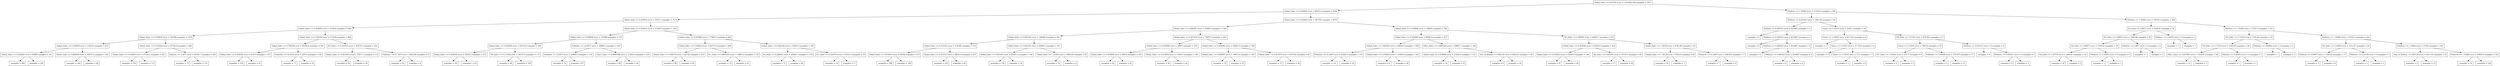 digraph Tree{
 node [shape=box] ;
0 [label="Global_Sales <= 2.67194\ error = 1.01036e+06\ nsamples = 5557"] ; 
1 [label="Global_Sales <= 0.439032\ error = 902312\ nsamples = 5248"] ; 
0 -> 1;
2 [label="Global_Sales <= 0.439032\ error = 553711\ nsamples = 3178"] ; 
1 -> 2;
3 [label="Global_Sales <= 0.524839\ error = 337859\ nsamples = 1943"] ; 
2 -> 3;
4 [label="Global_Sales <= 0.524839\ error = 225368\ nsamples = 1279"] ; 
3 -> 4;
5 [label="Global_Sales <= 0.524839\ error = 134316\ nsamples = 833"] ; 
4 -> 5;
6 [label="Global_Sales <= 0.524839\ error = 83689\ nsamples = 541"] ; 
5 -> 6;
7 [label=" nsamples = 348"] ; 
6 -> 7;
8 [label=" nsamples = 193"] ; 
6 -> 8;
9 [label="Global_Sales <= 0.644839\ error = 49637.4\ nsamples = 292"] ; 
5 -> 9;
10 [label=" nsamples = 204"] ; 
9 -> 10;
11 [label=" nsamples = 88"] ; 
9 -> 11;
12 [label="Global_Sales <= 0.353226\ error = 87726.6\ nsamples = 446"] ; 
4 -> 12;
13 [label="Global_Sales <= 0.342903\ error = 47230.2\ nsamples = 241"] ; 
12 -> 13;
14 [label=" nsamples = 128"] ; 
13 -> 14;
15 [label=" nsamples = 113"] ; 
13 -> 15;
16 [label="Platform <= 3.3871\ error = 40181.7\ nsamples = 205"] ; 
12 -> 16;
17 [label=" nsamples = 73"] ; 
16 -> 17;
18 [label=" nsamples = 132"] ; 
16 -> 18;
19 [label="Global_Sales <= 0.782258\ error = 111639\ nsamples = 664"] ; 
3 -> 19;
20 [label="Global_Sales <= 0.782258\ error = 85328.9\ nsamples = 502"] ; 
19 -> 20;
21 [label="Global_Sales <= 0.784194\ error = 61473\ nsamples = 373"] ; 
20 -> 21;
22 [label=" nsamples = 276"] ; 
21 -> 22;
23 [label=" nsamples = 97"] ; 
21 -> 23;
24 [label="Publisher <= 16.4516\ error = 22672\ nsamples = 129"] ; 
20 -> 24;
25 [label=" nsamples = 77"] ; 
24 -> 25;
26 [label=" nsamples = 52"] ; 
24 -> 26;
27 [label="NA_Sales <= 0.319355\ error = 25279.3\ nsamples = 162"] ; 
19 -> 27;
28 [label="Global_Sales <= 0.921935\ error = 15871.1\ nsamples = 110"] ; 
27 -> 28;
29 [label=" nsamples = 84"] ; 
28 -> 29;
30 [label=" nsamples = 26"] ; 
28 -> 30;
31 [label="Publisher <= 31.7419\ error = 8222.88\ nsamples = 52"] ; 
27 -> 31;
32 [label=" nsamples = 44"] ; 
31 -> 32;
33 [label=" nsamples = 8"] ; 
31 -> 33;
34 [label="Global_Sales <= 0.439032\ error = 214587\ nsamples = 1235"] ; 
2 -> 34;
35 [label="Global_Sales <= 0.524839\ error = 135468\ nsamples = 755"] ; 
34 -> 35;
36 [label="Global_Sales <= 0.524839\ error = 93518.6\ nsamples = 492"] ; 
35 -> 36;
37 [label="Global_Sales <= 0.524839\ error = 55035.3\ nsamples = 315"] ; 
36 -> 37;
38 [label=" nsamples = 201"] ; 
37 -> 38;
39 [label=" nsamples = 114"] ; 
37 -> 39;
40 [label="NA_Sales <= 0.113548\ error = 36337.5\ nsamples = 177"] ; 
36 -> 40;
41 [label=" nsamples = 68"] ; 
40 -> 41;
42 [label=" nsamples = 109"] ; 
40 -> 42;
43 [label="Publisher <= 14.9677\ error = 39099.5\ nsamples = 263"] ; 
35 -> 43;
44 [label="Publisher <= 12.9677\ error = 20608.9\ nsamples = 143"] ; 
43 -> 44;
45 [label=" nsamples = 76"] ; 
44 -> 45;
46 [label=" nsamples = 67"] ; 
44 -> 46;
47 [label="Other_Sales <= 0.0693548\ error = 17295.2\ nsamples = 120"] ; 
43 -> 47;
48 [label=" nsamples = 80"] ; 
47 -> 48;
49 [label=" nsamples = 40"] ; 
47 -> 49;
50 [label="Global_Sales <= 0.435806\ error = 77966.5\ nsamples = 480"] ; 
34 -> 50;
51 [label="Global_Sales <= 0.339032\ error = 42757.8\ nsamples = 288"] ; 
50 -> 51;
52 [label="Global_Sales <= 0.406774\ error = 22138\ nsamples = 153"] ; 
51 -> 52;
53 [label=" nsamples = 88"] ; 
52 -> 53;
54 [label=" nsamples = 65"] ; 
52 -> 54;
55 [label="EU_Sales <= 0.0819355\ error = 18861.6\ nsamples = 135"] ; 
51 -> 55;
56 [label=" nsamples = 74"] ; 
55 -> 56;
57 [label=" nsamples = 61"] ; 
55 -> 57;
58 [label="Global_Sales <= 0.444194\ error = 34454.3\ nsamples = 192"] ; 
50 -> 58;
59 [label="NA_Sales <= 0.286452\ error = 20568.1\ nsamples = 116"] ; 
58 -> 59;
60 [label=" nsamples = 72"] ; 
59 -> 60;
61 [label=" nsamples = 44"] ; 
59 -> 61;
62 [label="EU_Sales <= 0.216774\ error = 12201.4\ nsamples = 76"] ; 
58 -> 62;
63 [label=" nsamples = 59"] ; 
62 -> 63;
64 [label=" nsamples = 17"] ; 
62 -> 64;
65 [label="Global_Sales <= 0.522903\ error = 347705\ nsamples = 2070"] ; 
1 -> 65;
66 [label="Global_Sales <= 0.608387\ error = 220803\ nsamples = 1364"] ; 
65 -> 66;
67 [label="Global_Sales <= 0.851935\ error = 148260\ nsamples = 941"] ; 
66 -> 67;
68 [label="Global_Sales <= 0.515161\ error = 118186\ nsamples = 734"] ; 
67 -> 68;
69 [label="Global_Sales <= 0.879355\ error = 79358\ nsamples = 477"] ; 
68 -> 69;
70 [label=" nsamples = 368"] ; 
69 -> 70;
71 [label=" nsamples = 109"] ; 
69 -> 71;
72 [label="Global_Sales <= 0.515161\ error = 38024.8\ nsamples = 257"] ; 
68 -> 72;
73 [label=" nsamples = 163"] ; 
72 -> 73;
74 [label=" nsamples = 94"] ; 
72 -> 74;
75 [label="Global_Sales <= 0.921935\ error = 29400.2\ nsamples = 207"] ; 
67 -> 75;
76 [label="Global_Sales <= 0.921935\ error = 25203.2\ nsamples = 164"] ; 
75 -> 76;
77 [label=" nsamples = 130"] ; 
76 -> 77;
78 [label=" nsamples = 34"] ; 
76 -> 78;
79 [label="Global_Sales <= 1.01645\ error = 3909.64\ nsamples = 43"] ; 
75 -> 79;
80 [label=" nsamples = 34"] ; 
79 -> 80;
81 [label=" nsamples = 9"] ; 
79 -> 81;
82 [label="Global_Sales <= 0.437419\ error = 70057.4\ nsamples = 423"] ; 
66 -> 82;
83 [label="Global_Sales <= 0.435806\ error = 39907\ nsamples = 255"] ; 
82 -> 83;
84 [label="Global_Sales <= 0.435806\ error = 26672\ nsamples = 155"] ; 
83 -> 84;
85 [label=" nsamples = 94"] ; 
84 -> 85;
86 [label=" nsamples = 61"] ; 
84 -> 86;
87 [label="Global_Sales <= 0.414839\ error = 13183.5\ nsamples = 100"] ; 
83 -> 87;
88 [label=" nsamples = 56"] ; 
87 -> 88;
89 [label=" nsamples = 44"] ; 
87 -> 89;
90 [label="Global_Sales <= 0.522903\ error = 29263.5\ nsamples = 168"] ; 
82 -> 90;
91 [label="Global_Sales <= 0.608387\ error = 19873.4\ nsamples = 105"] ; 
90 -> 91;
92 [label=" nsamples = 70"] ; 
91 -> 92;
93 [label=" nsamples = 35"] ; 
91 -> 93;
94 [label="Global_Sales <= 0.327419\ error = 8379.82\ nsamples = 63"] ; 
90 -> 94;
95 [label=" nsamples = 27"] ; 
94 -> 95;
96 [label=" nsamples = 36"] ; 
94 -> 96;
97 [label="Global_Sales <= 0.430968\ error = 126605\ nsamples = 706"] ; 
65 -> 97;
98 [label="Global_Sales <= 0.430968\ error = 80562.6\ nsamples = 427"] ; 
97 -> 98;
99 [label="Global_Sales <= 0.429355\ error = 49924.5\ nsamples = 258"] ; 
98 -> 99;
100 [label="Publisher <= 25.2903\ error = 32262.3\ nsamples = 155"] ; 
99 -> 100;
101 [label=" nsamples = 121"] ; 
100 -> 101;
102 [label=" nsamples = 34"] ; 
100 -> 102;
103 [label="Global_Sales <= 0.579032\ error = 15883.6\ nsamples = 103"] ; 
99 -> 103;
104 [label=" nsamples = 67"] ; 
103 -> 104;
105 [label=" nsamples = 36"] ; 
103 -> 105;
106 [label="Other_Sales <= 0.0903226\ error = 29861.7\ nsamples = 169"] ; 
98 -> 106;
107 [label="Global_Sales <= 0.430968\ error = 21262.8\ nsamples = 131"] ; 
106 -> 107;
108 [label=" nsamples = 76"] ; 
107 -> 108;
109 [label=" nsamples = 55"] ; 
107 -> 109;
110 [label="Year_of_Release <= 2002.45\ error = 5626.55\ nsamples = 38"] ; 
106 -> 110;
111 [label=" nsamples = 6"] ; 
110 -> 111;
112 [label=" nsamples = 32"] ; 
110 -> 112;
113 [label="NA_Sales <= 0.588387\ error = 43463.7\ nsamples = 279"] ; 
97 -> 113;
114 [label="Global_Sales <= 0.503548\ error = 35239.6\ nsamples = 229"] ; 
113 -> 114;
115 [label="Global_Sales <= 0.619032\ error = 19583.8\ nsamples = 146"] ; 
114 -> 115;
116 [label=" nsamples = 97"] ; 
115 -> 116;
117 [label=" nsamples = 49"] ; 
115 -> 117;
118 [label="NA_Sales <= 0.401935\ error = 14730.3\ nsamples = 83"] ; 
114 -> 118;
119 [label=" nsamples = 57"] ; 
118 -> 119;
120 [label=" nsamples = 26"] ; 
118 -> 120;
121 [label="Global_Sales <= 1.30129\ error = 6782.88\ nsamples = 50"] ; 
113 -> 121;
122 [label="Global_Sales <= 1.30129\ error = 5932.9\ nsamples = 43"] ; 
121 -> 122;
123 [label=" nsamples = 36"] ; 
122 -> 123;
124 [label=" nsamples = 7"] ; 
122 -> 124;
125 [label="Platform <= 9.12903\ error = 246.833\ nsamples = 7"] ; 
121 -> 125;
126 [label=" nsamples = 7"] ; 
125 -> 126;
127 [label=" nsamples = 0"] ; 
125 -> 127;
128 [label="Platform <= 1.35484\ error = 21518.9\ nsamples = 309"] ; 
0 -> 128;
129 [label="Platform <= 0.451613\ error = 1991.94\ nsamples = 40"] ; 
128 -> 129;
130 [label="Platform <= 0.290323\ error = 84.6667\ nsamples = 4"] ; 
129 -> 130;
131 [label=" nsamples = 0"] ; 
130 -> 131;
132 [label="Platform <= 0.290323\ error = 84.6667\ nsamples = 4"] ; 
130 -> 132;
133 [label=" nsamples = 0"] ; 
132 -> 133;
134 [label="Platform <= 0.290323\ error = 84.6667\ nsamples = 4"] ; 
132 -> 134;
135 [label=" nsamples = 0"] ; 
134 -> 135;
136 [label="Platform <= 0.290323\ error = 84.6667\ nsamples = 4"] ; 
134 -> 136;
137 [label=" nsamples = 0"] ; 
136 -> 137;
138 [label=" nsamples = 4"] ; 
136 -> 138;
139 [label="Genre <= 3.19355\ error = 1026.1\ nsamples = 36"] ; 
129 -> 139;
140 [label="Genre <= 3.19355\ error = 59.7143\ nsamples = 9"] ; 
139 -> 140;
141 [label=" nsamples = 1"] ; 
140 -> 141;
142 [label="Genre <= 3.19355\ error = 57.3333\ nsamples = 8"] ; 
140 -> 142;
143 [label=" nsamples = 1"] ; 
142 -> 143;
144 [label="Genre <= 3.19355\ error = 57.2\ nsamples = 7"] ; 
142 -> 144;
145 [label=" nsamples = 1"] ; 
144 -> 145;
146 [label=" nsamples = 6"] ; 
144 -> 146;
147 [label="NA_Sales <= 3.57161\ error = 870.952\ nsamples = 27"] ; 
139 -> 147;
148 [label="Genre <= 3.19355\ error = 788.54\ nsamples = 25"] ; 
147 -> 148;
149 [label="EU_Sales <= 1.56226\ error = 174.75\ nsamples = 8"] ; 
148 -> 149;
150 [label=" nsamples = 6"] ; 
149 -> 150;
151 [label=" nsamples = 2"] ; 
149 -> 151;
152 [label="Publisher <= 3.54839\ error = 370.875\ nsamples = 17"] ; 
148 -> 152;
153 [label=" nsamples = 2"] ; 
152 -> 153;
154 [label=" nsamples = 15"] ; 
152 -> 154;
155 [label="Platform <= 0.451613\ error = 0\ nsamples = 2"] ; 
147 -> 155;
156 [label=" nsamples = 0"] ; 
155 -> 156;
157 [label="Platform <= 0.451613\ error = 0\ nsamples = 2"] ; 
155 -> 157;
158 [label=" nsamples = 0"] ; 
157 -> 158;
159 [label=" nsamples = 2"] ; 
157 -> 159;
160 [label="Platform <= 1.35484\ error = 19328.3\ nsamples = 269"] ; 
128 -> 160;
161 [label="NA_Sales <= 2.8871\ error = 1638.83\ nsamples = 38"] ; 
160 -> 161;
162 [label="NA_Sales <= 2.80871\ error = 1580.89\ nsamples = 36"] ; 
161 -> 162;
163 [label="NA_Sales <= 2.80871\ error = 1508.22\ nsamples = 34"] ; 
162 -> 163;
164 [label="NA_Sales <= 2.50774\ error = 1400.83\ nsamples = 32"] ; 
163 -> 164;
165 [label=" nsamples = 30"] ; 
164 -> 165;
166 [label=" nsamples = 2"] ; 
164 -> 166;
167 [label="Platform <= 3.19355\ error = 0\ nsamples = 2"] ; 
163 -> 167;
168 [label=" nsamples = 1"] ; 
167 -> 168;
169 [label=" nsamples = 1"] ; 
167 -> 169;
170 [label="Platform <= 2.3871\ error = 0\ nsamples = 2"] ; 
162 -> 170;
171 [label=" nsamples = 1"] ; 
170 -> 171;
172 [label=" nsamples = 1"] ; 
170 -> 172;
173 [label="Platform <= 2.06452\ error = 0\ nsamples = 2"] ; 
161 -> 173;
174 [label=" nsamples = 1"] ; 
173 -> 174;
175 [label=" nsamples = 1"] ; 
173 -> 175;
176 [label="Platform <= 1.35484\ error = 17203.5\ nsamples = 231"] ; 
160 -> 176;
177 [label="NA_Sales <= 2.71516\ error = 1521.62\ nsamples = 30"] ; 
176 -> 177;
178 [label="NA_Sales <= 2.71516\ error = 1442.95\ nsamples = 28"] ; 
177 -> 178;
179 [label="Other_Sales <= 0.437097\ error = 1419.85\ nsamples = 26"] ; 
178 -> 179;
180 [label=" nsamples = 23"] ; 
179 -> 180;
181 [label=" nsamples = 3"] ; 
179 -> 181;
182 [label="Platform <= 4.06452\ error = 0\ nsamples = 2"] ; 
178 -> 182;
183 [label=" nsamples = 1"] ; 
182 -> 183;
184 [label=" nsamples = 1"] ; 
182 -> 184;
185 [label="Platform <= 4.06452\ error = 0\ nsamples = 2"] ; 
177 -> 185;
186 [label=" nsamples = 1"] ; 
185 -> 186;
187 [label=" nsamples = 1"] ; 
185 -> 187;
188 [label="Platform <= 1.35484\ error = 15318.3\ nsamples = 201"] ; 
176 -> 188;
189 [label="NA_Sales <= 2.25839\ error = 1511.67\ nsamples = 20"] ; 
188 -> 189;
190 [label="Platform <= 3.09677\ error = 1304.43\ nsamples = 17"] ; 
189 -> 190;
191 [label=" nsamples = 9"] ; 
190 -> 191;
192 [label=" nsamples = 8"] ; 
190 -> 192;
193 [label="Platform <= 4.16129\ error = 0\ nsamples = 3"] ; 
189 -> 193;
194 [label=" nsamples = 2"] ; 
193 -> 194;
195 [label=" nsamples = 1"] ; 
193 -> 195;
196 [label="Platform <= 1.35484\ error = 12702\ nsamples = 181"] ; 
188 -> 196;
197 [label="Year_of_Release <= 2003.26\ error = 814.118\ nsamples = 19"] ; 
196 -> 197;
198 [label=" nsamples = 6"] ; 
197 -> 198;
199 [label=" nsamples = 13"] ; 
197 -> 199;
200 [label="Platform <= 1.35484\ error = 10865.9\ nsamples = 162"] ; 
196 -> 200;
201 [label=" nsamples = 18"] ; 
200 -> 201;
202 [label=" nsamples = 144"] ; 
200 -> 202;
}
